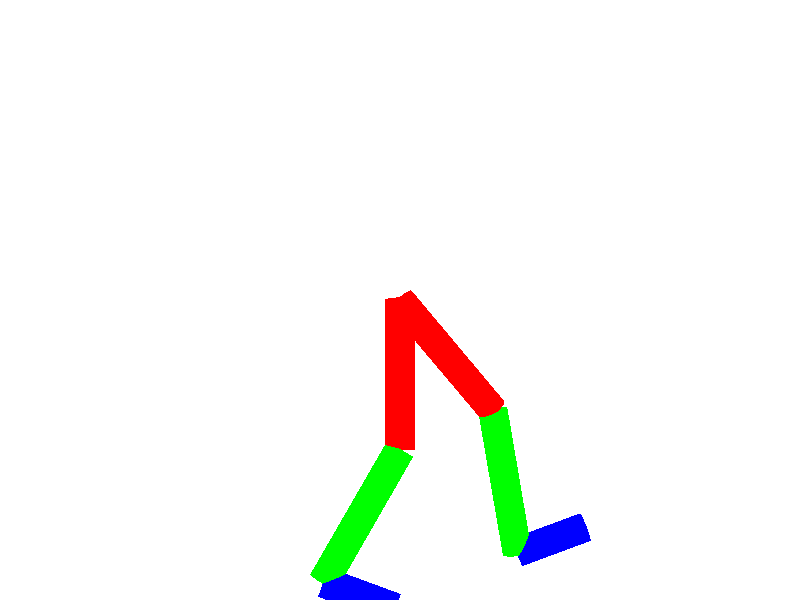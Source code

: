 #include "colors.inc"


camera{

	location -10*z
	look_at 0
	angle 30
}

light_source{ <0,5,-10> color White }
background{ color rgb <1,1,1> }




#declare upper_leg_length = 1;
#declare lower_leg_length = 1;

#declare rleg_angle = 0;
#declare rleg_bank = 10;
#declare rknee_angle = 30;
#declare rknee_bank = 5;
#declare rfoot_angle = 100;

#declare lleg_angle = 40;
#declare lleg_bank = 10;
#declare lknee_angle = 30;
#declare lknee_bank = 5;
#declare lfoot_angle = 100;


#declare foot = cylinder{ 0,x*0.5, 0.1 pigment{ Blue }}
#declare lower_leg = cylinder{ 0,x*lower_leg_length, 0.1 pigment{ Green }}
#declare upper_leg = cylinder{ 0,x*lower_leg_length, 0.1 pigment{ Red }}

union{
union{
	union{
		object{ foot
			rotate z*rfoot_angle
			translate x*lower_leg_length
		}
		object{lower_leg}
		rotate z*-rknee_angle
		rotate y*-rknee_bank
		translate x*upper_leg_length
	}
object{ upper_leg }
rotate y*rleg_bank
rotate z*rleg_angle
}
union{
	union{
		object{ foot
			rotate z*lfoot_angle
			translate x*lower_leg_length
		}
		object{lower_leg}
		rotate z*-lknee_angle
		rotate y*lknee_bank
		translate x*upper_leg_length
	}
object{ upper_leg }
rotate y*-lleg_bank
rotate z*lleg_angle
}
rotate z*-90
//rotate y*45
}